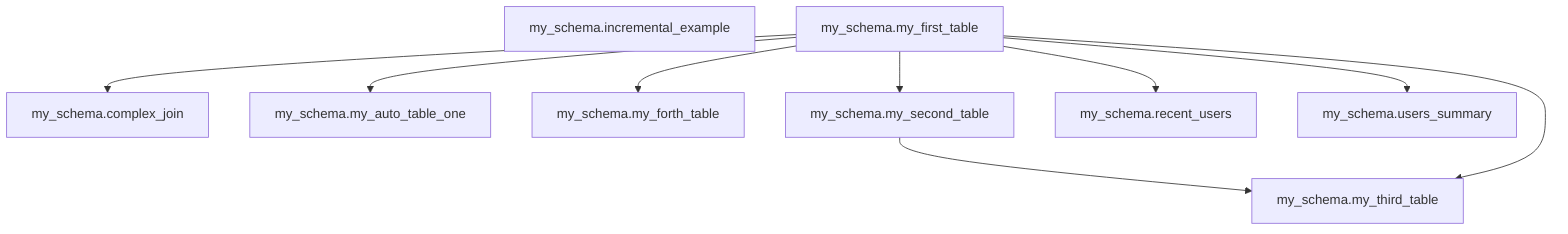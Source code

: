 graph TD
    my_schema_complex_join["my_schema.complex_join"]
    my_schema_incremental_example["my_schema.incremental_example"]
    my_schema_my_auto_table_one["my_schema.my_auto_table_one"]
    my_schema_my_first_table["my_schema.my_first_table"]
    my_schema_my_forth_table["my_schema.my_forth_table"]
    my_schema_my_second_table["my_schema.my_second_table"]
    my_schema_my_third_table["my_schema.my_third_table"]
    my_schema_recent_users["my_schema.recent_users"]
    my_schema_users_summary["my_schema.users_summary"]
    my_schema_my_first_table --> my_schema_my_forth_table
    my_schema_my_first_table --> my_schema_my_second_table
    my_schema_my_second_table --> my_schema_my_third_table
    my_schema_my_first_table --> my_schema_my_third_table
    my_schema_my_first_table --> my_schema_users_summary
    my_schema_my_first_table --> my_schema_recent_users
    my_schema_my_first_table --> my_schema_complex_join
    my_schema_my_first_table --> my_schema_my_auto_table_one

    %% Execution Order:
    %% 1. my_schema.incremental_example
    %% 2. my_schema.my_first_table
    %% 3. my_schema.my_forth_table
    %% 4. my_schema.my_second_table
    %% 5. my_schema.users_summary
    %% 6. my_schema.recent_users
    %% 7. my_schema.complex_join
    %% 8. my_schema.my_auto_table_one
    %% 9. my_schema.my_third_table
